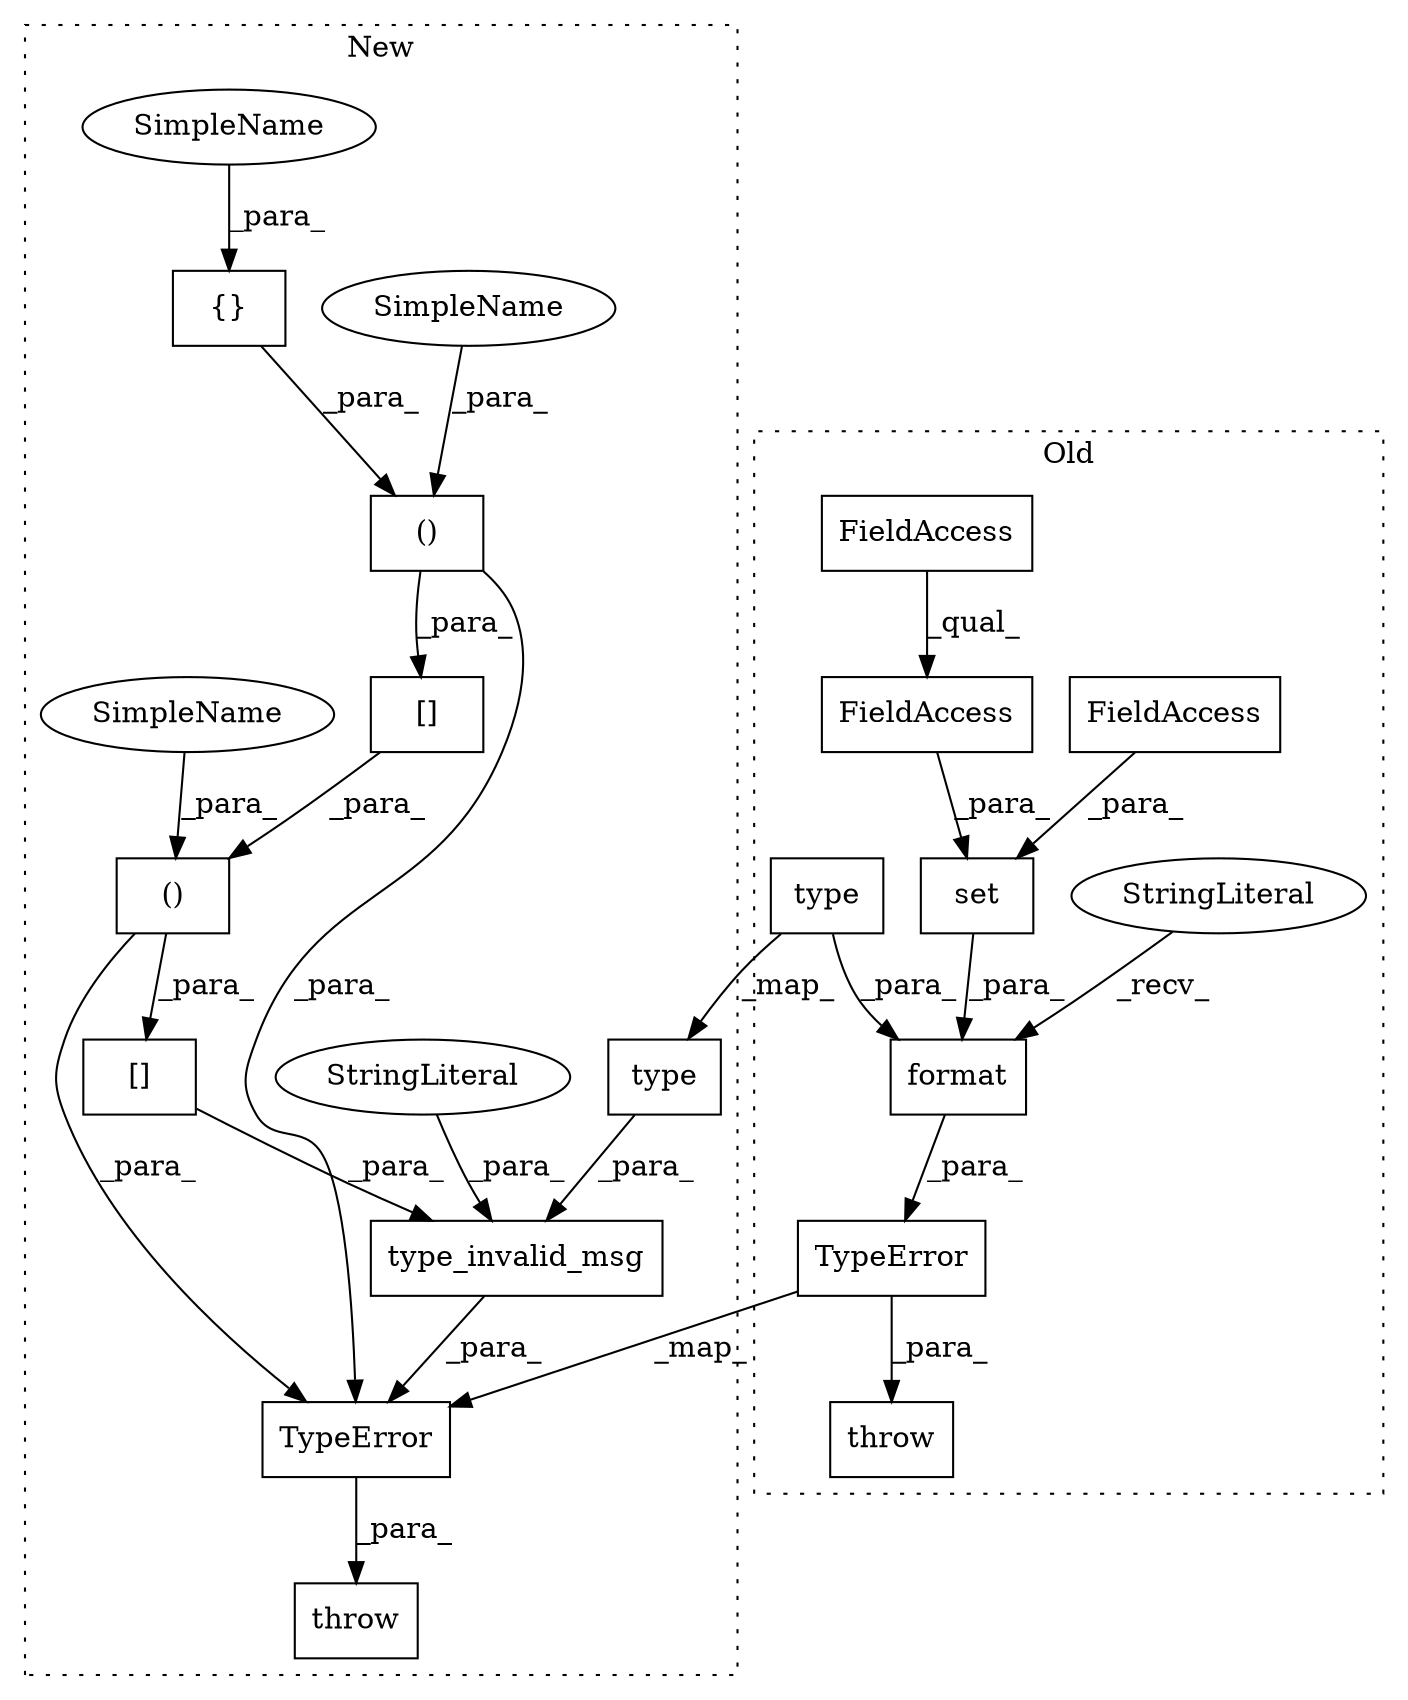 digraph G {
subgraph cluster0 {
1 [label="format" a="32" s="3785,3857" l="7,1" shape="box"];
4 [label="StringLiteral" a="45" s="3757" l="27" shape="ellipse"];
7 [label="type" a="32" s="3847,3856" l="5,1" shape="box"];
9 [label="set" a="32" s="3792,3845" l="4,1" shape="box"];
13 [label="throw" a="53" s="3741" l="6" shape="box"];
14 [label="TypeError" a="32" s="3747,3858" l="10,1" shape="box"];
16 [label="FieldAccess" a="22" s="3803" l="23" shape="box"];
18 [label="FieldAccess" a="22" s="3827" l="18" shape="box"];
19 [label="FieldAccess" a="22" s="3803" l="14" shape="box"];
label = "Old";
style="dotted";
}
subgraph cluster1 {
2 [label="type_invalid_msg" a="32" s="3677,3821" l="17,1" shape="box"];
3 [label="[]" a="2" s="3712,3819" l="13,2" shape="box"];
5 [label="()" a="106" s="3760" l="36" shape="box"];
6 [label="StringLiteral" a="45" s="3694" l="6" shape="ellipse"];
8 [label="type" a="32" s="3701,3710" l="5,1" shape="box"];
10 [label="()" a="106" s="3725" l="94" shape="box"];
11 [label="[]" a="2" s="3744,3796" l="16,2" shape="box"];
12 [label="throw" a="53" s="3654" l="6" shape="box"];
15 [label="TypeError" a="32" s="3660,3822" l="10,1" shape="box"];
17 [label="{}" a="4" s="3769,3776" l="1,1" shape="box"];
20 [label="SimpleName" a="42" s="3790" l="6" shape="ellipse"];
21 [label="SimpleName" a="42" s="3725" l="6" shape="ellipse"];
22 [label="SimpleName" a="42" s="3770" l="6" shape="ellipse"];
label = "New";
style="dotted";
}
1 -> 14 [label="_para_"];
2 -> 15 [label="_para_"];
3 -> 2 [label="_para_"];
4 -> 1 [label="_recv_"];
5 -> 15 [label="_para_"];
5 -> 11 [label="_para_"];
6 -> 2 [label="_para_"];
7 -> 8 [label="_map_"];
7 -> 1 [label="_para_"];
8 -> 2 [label="_para_"];
9 -> 1 [label="_para_"];
10 -> 3 [label="_para_"];
10 -> 15 [label="_para_"];
11 -> 10 [label="_para_"];
14 -> 13 [label="_para_"];
14 -> 15 [label="_map_"];
15 -> 12 [label="_para_"];
16 -> 9 [label="_para_"];
17 -> 5 [label="_para_"];
18 -> 9 [label="_para_"];
19 -> 16 [label="_qual_"];
20 -> 5 [label="_para_"];
21 -> 10 [label="_para_"];
22 -> 17 [label="_para_"];
}